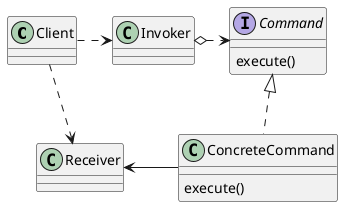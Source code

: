 @startuml

class Client
class Invoker
interface Command{
    execute()
}
class ConcreteCommand{
    execute()
}
class Receiver
Client .> Invoker
Client ..> Receiver
Invoker o.>Command
Command <|.. ConcreteCommand
Receiver<-ConcreteCommand
@enduml